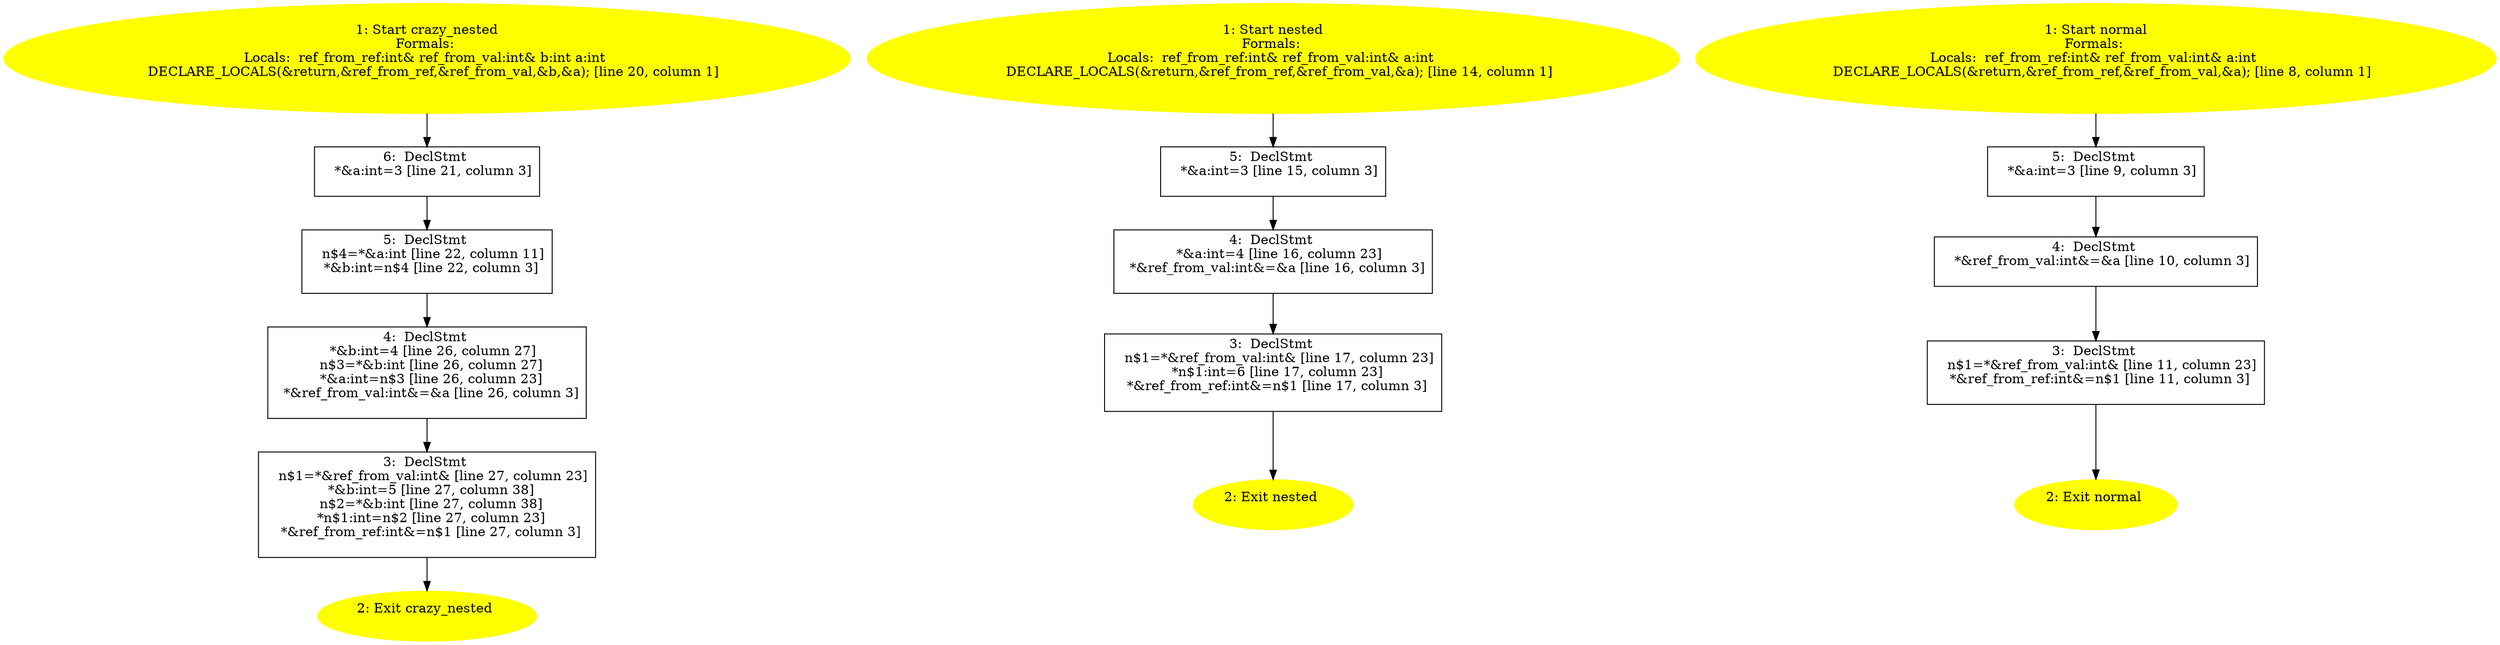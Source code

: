 /* @generated */
digraph cfg {
"crazy_nested#10001276026471322284.a3162fff8adcb89d9e3fa84dea455e7f_1" [label="1: Start crazy_nested\nFormals: \nLocals:  ref_from_ref:int& ref_from_val:int& b:int a:int \n   DECLARE_LOCALS(&return,&ref_from_ref,&ref_from_val,&b,&a); [line 20, column 1]\n " color=yellow style=filled]
	

	 "crazy_nested#10001276026471322284.a3162fff8adcb89d9e3fa84dea455e7f_1" -> "crazy_nested#10001276026471322284.a3162fff8adcb89d9e3fa84dea455e7f_6" ;
"crazy_nested#10001276026471322284.a3162fff8adcb89d9e3fa84dea455e7f_2" [label="2: Exit crazy_nested \n  " color=yellow style=filled]
	

"crazy_nested#10001276026471322284.a3162fff8adcb89d9e3fa84dea455e7f_3" [label="3:  DeclStmt \n   n$1=*&ref_from_val:int& [line 27, column 23]\n  *&b:int=5 [line 27, column 38]\n  n$2=*&b:int [line 27, column 38]\n  *n$1:int=n$2 [line 27, column 23]\n  *&ref_from_ref:int&=n$1 [line 27, column 3]\n " shape="box"]
	

	 "crazy_nested#10001276026471322284.a3162fff8adcb89d9e3fa84dea455e7f_3" -> "crazy_nested#10001276026471322284.a3162fff8adcb89d9e3fa84dea455e7f_2" ;
"crazy_nested#10001276026471322284.a3162fff8adcb89d9e3fa84dea455e7f_4" [label="4:  DeclStmt \n   *&b:int=4 [line 26, column 27]\n  n$3=*&b:int [line 26, column 27]\n  *&a:int=n$3 [line 26, column 23]\n  *&ref_from_val:int&=&a [line 26, column 3]\n " shape="box"]
	

	 "crazy_nested#10001276026471322284.a3162fff8adcb89d9e3fa84dea455e7f_4" -> "crazy_nested#10001276026471322284.a3162fff8adcb89d9e3fa84dea455e7f_3" ;
"crazy_nested#10001276026471322284.a3162fff8adcb89d9e3fa84dea455e7f_5" [label="5:  DeclStmt \n   n$4=*&a:int [line 22, column 11]\n  *&b:int=n$4 [line 22, column 3]\n " shape="box"]
	

	 "crazy_nested#10001276026471322284.a3162fff8adcb89d9e3fa84dea455e7f_5" -> "crazy_nested#10001276026471322284.a3162fff8adcb89d9e3fa84dea455e7f_4" ;
"crazy_nested#10001276026471322284.a3162fff8adcb89d9e3fa84dea455e7f_6" [label="6:  DeclStmt \n   *&a:int=3 [line 21, column 3]\n " shape="box"]
	

	 "crazy_nested#10001276026471322284.a3162fff8adcb89d9e3fa84dea455e7f_6" -> "crazy_nested#10001276026471322284.a3162fff8adcb89d9e3fa84dea455e7f_5" ;
"nested#4768179933025409429.17c34afcb279e8ad08f7f8afaad41585_1" [label="1: Start nested\nFormals: \nLocals:  ref_from_ref:int& ref_from_val:int& a:int \n   DECLARE_LOCALS(&return,&ref_from_ref,&ref_from_val,&a); [line 14, column 1]\n " color=yellow style=filled]
	

	 "nested#4768179933025409429.17c34afcb279e8ad08f7f8afaad41585_1" -> "nested#4768179933025409429.17c34afcb279e8ad08f7f8afaad41585_5" ;
"nested#4768179933025409429.17c34afcb279e8ad08f7f8afaad41585_2" [label="2: Exit nested \n  " color=yellow style=filled]
	

"nested#4768179933025409429.17c34afcb279e8ad08f7f8afaad41585_3" [label="3:  DeclStmt \n   n$1=*&ref_from_val:int& [line 17, column 23]\n  *n$1:int=6 [line 17, column 23]\n  *&ref_from_ref:int&=n$1 [line 17, column 3]\n " shape="box"]
	

	 "nested#4768179933025409429.17c34afcb279e8ad08f7f8afaad41585_3" -> "nested#4768179933025409429.17c34afcb279e8ad08f7f8afaad41585_2" ;
"nested#4768179933025409429.17c34afcb279e8ad08f7f8afaad41585_4" [label="4:  DeclStmt \n   *&a:int=4 [line 16, column 23]\n  *&ref_from_val:int&=&a [line 16, column 3]\n " shape="box"]
	

	 "nested#4768179933025409429.17c34afcb279e8ad08f7f8afaad41585_4" -> "nested#4768179933025409429.17c34afcb279e8ad08f7f8afaad41585_3" ;
"nested#4768179933025409429.17c34afcb279e8ad08f7f8afaad41585_5" [label="5:  DeclStmt \n   *&a:int=3 [line 15, column 3]\n " shape="box"]
	

	 "nested#4768179933025409429.17c34afcb279e8ad08f7f8afaad41585_5" -> "nested#4768179933025409429.17c34afcb279e8ad08f7f8afaad41585_4" ;
"normal#16009437256715545217.c7cd9ebbb6d7cc9f4987cf90ce12a044_1" [label="1: Start normal\nFormals: \nLocals:  ref_from_ref:int& ref_from_val:int& a:int \n   DECLARE_LOCALS(&return,&ref_from_ref,&ref_from_val,&a); [line 8, column 1]\n " color=yellow style=filled]
	

	 "normal#16009437256715545217.c7cd9ebbb6d7cc9f4987cf90ce12a044_1" -> "normal#16009437256715545217.c7cd9ebbb6d7cc9f4987cf90ce12a044_5" ;
"normal#16009437256715545217.c7cd9ebbb6d7cc9f4987cf90ce12a044_2" [label="2: Exit normal \n  " color=yellow style=filled]
	

"normal#16009437256715545217.c7cd9ebbb6d7cc9f4987cf90ce12a044_3" [label="3:  DeclStmt \n   n$1=*&ref_from_val:int& [line 11, column 23]\n  *&ref_from_ref:int&=n$1 [line 11, column 3]\n " shape="box"]
	

	 "normal#16009437256715545217.c7cd9ebbb6d7cc9f4987cf90ce12a044_3" -> "normal#16009437256715545217.c7cd9ebbb6d7cc9f4987cf90ce12a044_2" ;
"normal#16009437256715545217.c7cd9ebbb6d7cc9f4987cf90ce12a044_4" [label="4:  DeclStmt \n   *&ref_from_val:int&=&a [line 10, column 3]\n " shape="box"]
	

	 "normal#16009437256715545217.c7cd9ebbb6d7cc9f4987cf90ce12a044_4" -> "normal#16009437256715545217.c7cd9ebbb6d7cc9f4987cf90ce12a044_3" ;
"normal#16009437256715545217.c7cd9ebbb6d7cc9f4987cf90ce12a044_5" [label="5:  DeclStmt \n   *&a:int=3 [line 9, column 3]\n " shape="box"]
	

	 "normal#16009437256715545217.c7cd9ebbb6d7cc9f4987cf90ce12a044_5" -> "normal#16009437256715545217.c7cd9ebbb6d7cc9f4987cf90ce12a044_4" ;
}
